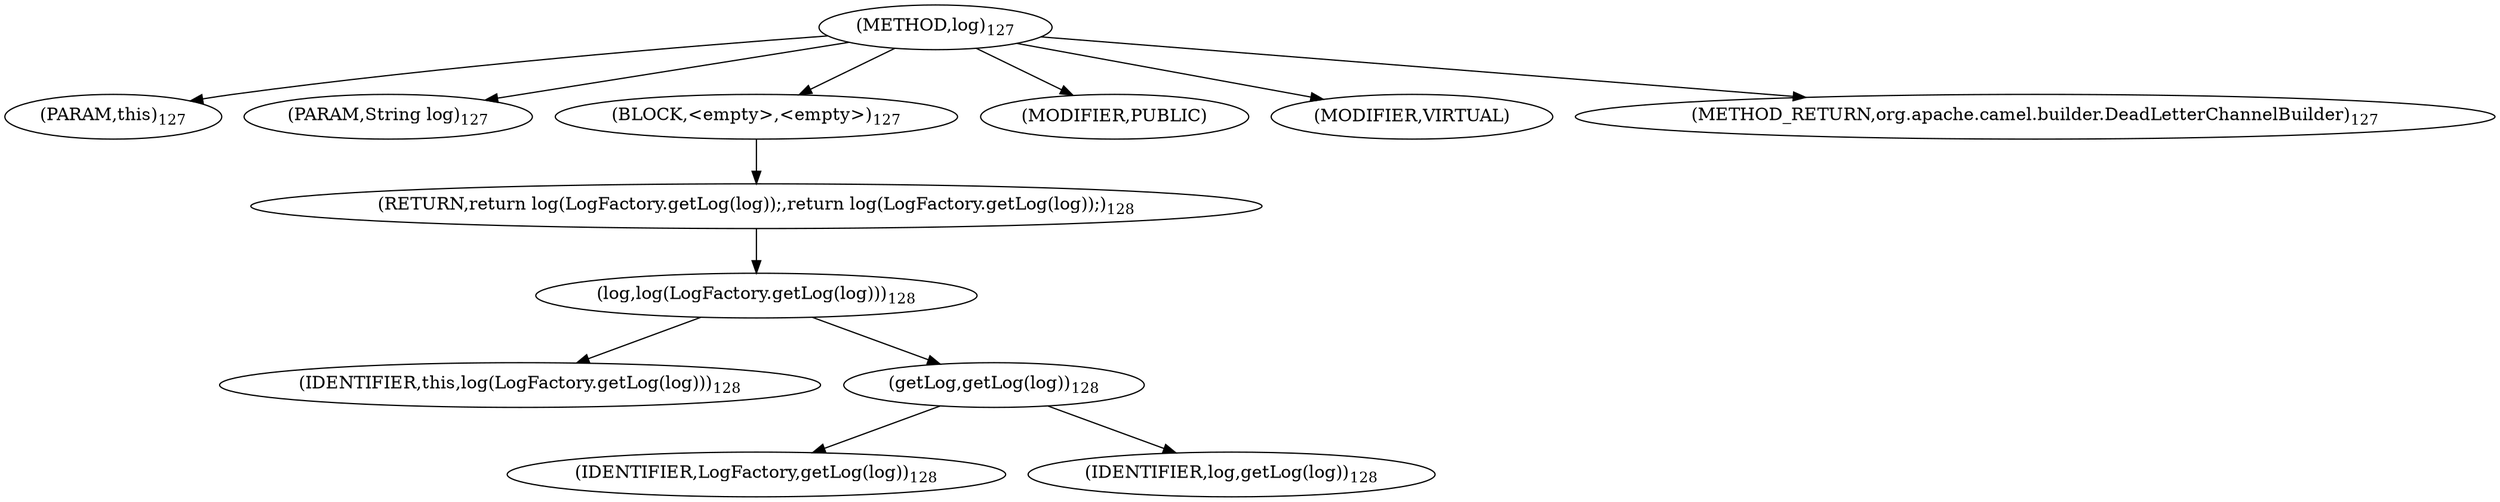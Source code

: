 digraph "log" {  
"301" [label = <(METHOD,log)<SUB>127</SUB>> ]
"46" [label = <(PARAM,this)<SUB>127</SUB>> ]
"302" [label = <(PARAM,String log)<SUB>127</SUB>> ]
"303" [label = <(BLOCK,&lt;empty&gt;,&lt;empty&gt;)<SUB>127</SUB>> ]
"304" [label = <(RETURN,return log(LogFactory.getLog(log));,return log(LogFactory.getLog(log));)<SUB>128</SUB>> ]
"305" [label = <(log,log(LogFactory.getLog(log)))<SUB>128</SUB>> ]
"45" [label = <(IDENTIFIER,this,log(LogFactory.getLog(log)))<SUB>128</SUB>> ]
"306" [label = <(getLog,getLog(log))<SUB>128</SUB>> ]
"307" [label = <(IDENTIFIER,LogFactory,getLog(log))<SUB>128</SUB>> ]
"308" [label = <(IDENTIFIER,log,getLog(log))<SUB>128</SUB>> ]
"309" [label = <(MODIFIER,PUBLIC)> ]
"310" [label = <(MODIFIER,VIRTUAL)> ]
"311" [label = <(METHOD_RETURN,org.apache.camel.builder.DeadLetterChannelBuilder)<SUB>127</SUB>> ]
  "301" -> "46" 
  "301" -> "302" 
  "301" -> "303" 
  "301" -> "309" 
  "301" -> "310" 
  "301" -> "311" 
  "303" -> "304" 
  "304" -> "305" 
  "305" -> "45" 
  "305" -> "306" 
  "306" -> "307" 
  "306" -> "308" 
}
